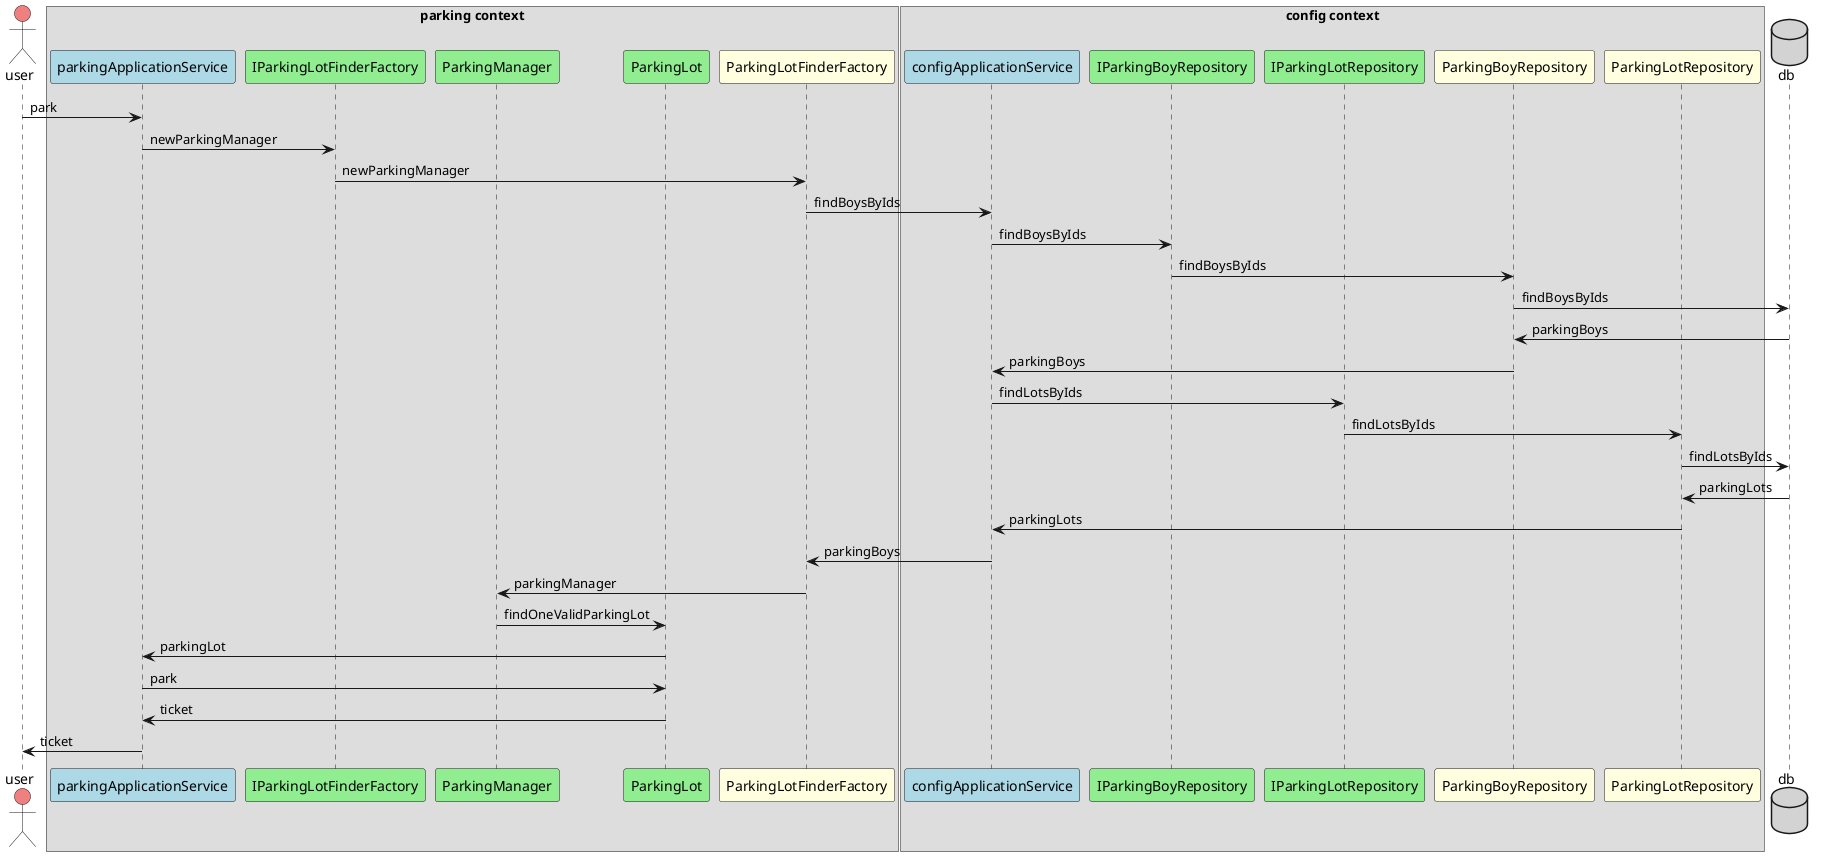 @startuml park
actor user #LightCoral

box parking context
    participant parkingApplicationService #LightBlue
    participant IParkingLotFinderFactory #LightGreen
    participant ParkingManager #LightGreen
    participant ParkingLot #LightGreen
    participant ParkingLotFinderFactory #LightYellow
end box

box config context
    participant configApplicationService #LightBlue
    participant IParkingBoyRepository #LightGreen
    participant IParkingLotRepository #LightGreen
    participant ParkingBoyRepository #LightYellow
    participant ParkingLotRepository #LightYellow
end box

database db #LightGray

user -> parkingApplicationService: park
parkingApplicationService -> IParkingLotFinderFactory: newParkingManager
IParkingLotFinderFactory -> ParkingLotFinderFactory: newParkingManager
ParkingLotFinderFactory -> configApplicationService: findBoysByIds
configApplicationService -> IParkingBoyRepository: findBoysByIds
IParkingBoyRepository -> ParkingBoyRepository: findBoysByIds
ParkingBoyRepository -> db: findBoysByIds
db -> ParkingBoyRepository: parkingBoys
ParkingBoyRepository -> configApplicationService: parkingBoys
configApplicationService -> IParkingLotRepository: findLotsByIds
IParkingLotRepository -> ParkingLotRepository: findLotsByIds
ParkingLotRepository -> db: findLotsByIds
db -> ParkingLotRepository: parkingLots
ParkingLotRepository -> configApplicationService: parkingLots
configApplicationService -> ParkingLotFinderFactory: parkingBoys
ParkingLotFinderFactory -> ParkingManager: parkingManager
ParkingManager -> ParkingLot: findOneValidParkingLot
ParkingLot -> parkingApplicationService: parkingLot
parkingApplicationService -> ParkingLot: park
ParkingLot -> parkingApplicationService: ticket
parkingApplicationService-> user: ticket
@enduml
